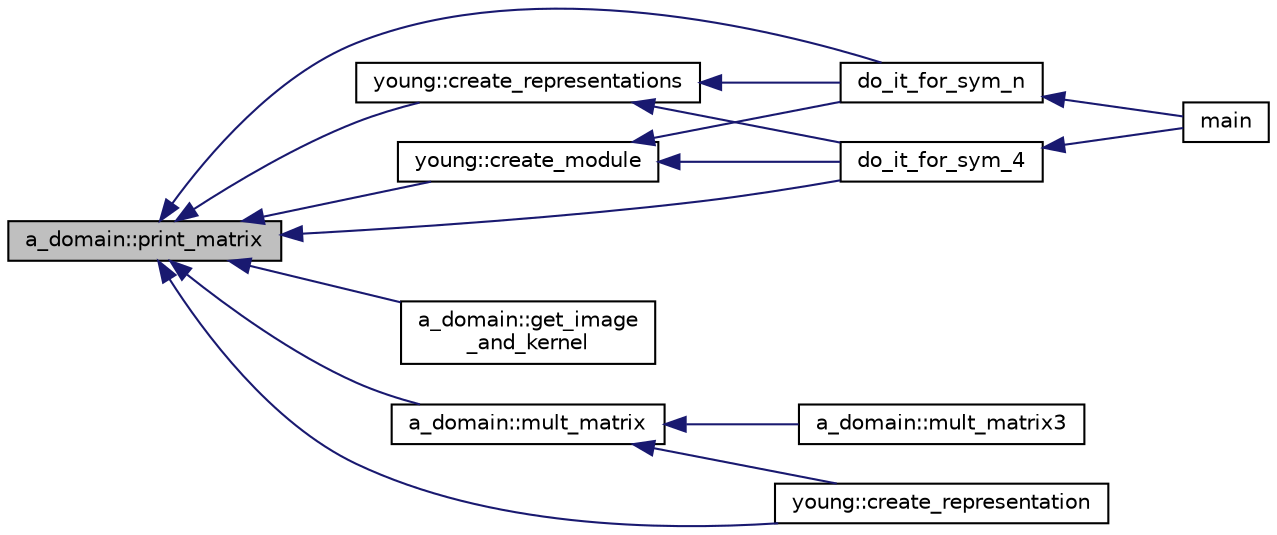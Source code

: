 digraph "a_domain::print_matrix"
{
  edge [fontname="Helvetica",fontsize="10",labelfontname="Helvetica",labelfontsize="10"];
  node [fontname="Helvetica",fontsize="10",shape=record];
  rankdir="LR";
  Node285 [label="a_domain::print_matrix",height=0.2,width=0.4,color="black", fillcolor="grey75", style="filled", fontcolor="black"];
  Node285 -> Node286 [dir="back",color="midnightblue",fontsize="10",style="solid",fontname="Helvetica"];
  Node286 [label="do_it_for_sym_n",height=0.2,width=0.4,color="black", fillcolor="white", style="filled",URL="$d0/d87/group__ring_8_c.html#a7da1c84aee65e2c8fd4b83f0809835ad"];
  Node286 -> Node287 [dir="back",color="midnightblue",fontsize="10",style="solid",fontname="Helvetica"];
  Node287 [label="main",height=0.2,width=0.4,color="black", fillcolor="white", style="filled",URL="$d0/d87/group__ring_8_c.html#a3c04138a5bfe5d72780bb7e82a18e627"];
  Node285 -> Node288 [dir="back",color="midnightblue",fontsize="10",style="solid",fontname="Helvetica"];
  Node288 [label="do_it_for_sym_4",height=0.2,width=0.4,color="black", fillcolor="white", style="filled",URL="$d0/d87/group__ring_8_c.html#aed9b25712c762c878090038e97568d07"];
  Node288 -> Node287 [dir="back",color="midnightblue",fontsize="10",style="solid",fontname="Helvetica"];
  Node285 -> Node289 [dir="back",color="midnightblue",fontsize="10",style="solid",fontname="Helvetica"];
  Node289 [label="a_domain::get_image\l_and_kernel",height=0.2,width=0.4,color="black", fillcolor="white", style="filled",URL="$db/dd1/classa__domain.html#aa8d5ed906e9c90919050311f1126ffc3"];
  Node285 -> Node290 [dir="back",color="midnightblue",fontsize="10",style="solid",fontname="Helvetica"];
  Node290 [label="a_domain::mult_matrix",height=0.2,width=0.4,color="black", fillcolor="white", style="filled",URL="$db/dd1/classa__domain.html#ab04b3597b7c8f411ea790f431dfe9a85"];
  Node290 -> Node291 [dir="back",color="midnightblue",fontsize="10",style="solid",fontname="Helvetica"];
  Node291 [label="a_domain::mult_matrix3",height=0.2,width=0.4,color="black", fillcolor="white", style="filled",URL="$db/dd1/classa__domain.html#a80da652b55ad7d4a7897d412f3720016"];
  Node290 -> Node292 [dir="back",color="midnightblue",fontsize="10",style="solid",fontname="Helvetica"];
  Node292 [label="young::create_representation",height=0.2,width=0.4,color="black", fillcolor="white", style="filled",URL="$dd/d68/classyoung.html#ad6c7168dc7b9afc75701b9563b24a0a5"];
  Node285 -> Node293 [dir="back",color="midnightblue",fontsize="10",style="solid",fontname="Helvetica"];
  Node293 [label="young::create_module",height=0.2,width=0.4,color="black", fillcolor="white", style="filled",URL="$dd/d68/classyoung.html#a552fe75292286e49ee0d3f282ea03f8e"];
  Node293 -> Node286 [dir="back",color="midnightblue",fontsize="10",style="solid",fontname="Helvetica"];
  Node293 -> Node288 [dir="back",color="midnightblue",fontsize="10",style="solid",fontname="Helvetica"];
  Node285 -> Node294 [dir="back",color="midnightblue",fontsize="10",style="solid",fontname="Helvetica"];
  Node294 [label="young::create_representations",height=0.2,width=0.4,color="black", fillcolor="white", style="filled",URL="$dd/d68/classyoung.html#ac8179e6c679636e61f6effd72e392a15"];
  Node294 -> Node286 [dir="back",color="midnightblue",fontsize="10",style="solid",fontname="Helvetica"];
  Node294 -> Node288 [dir="back",color="midnightblue",fontsize="10",style="solid",fontname="Helvetica"];
  Node285 -> Node292 [dir="back",color="midnightblue",fontsize="10",style="solid",fontname="Helvetica"];
}
